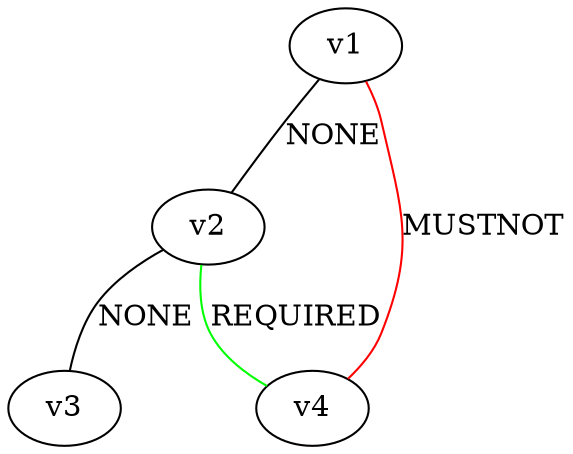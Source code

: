 graph G {
  v1724424750874401 [ label="v1" id="v1724424750874401" attribute="NONE" ];
  v2724424750950797 [ label="v2" id="v2724424750950797" attribute="NONE" ];
  v3724424750972416 [ label="v3" id="v3724424750972416" attribute="NONE" ];
  v4724424750991432 [ label="v4" id="v4724424750991432" attribute="NONE" ];
  v1724424750874401 -- v2724424750950797 [ label="NONE" attribute="NONE" color="black" ];
  v1724424750874401 -- v4724424750991432 [ label="MUSTNOT" attribute="MUSTNOT" color="red" ];
  v2724424750950797 -- v4724424750991432 [ label="REQUIRED" attribute="REQUIRED" color="green" ];
  v2724424750950797 -- v3724424750972416 [ label="NONE" attribute="NONE" color="black" ];
}
